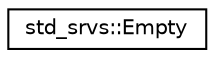 digraph "Graphical Class Hierarchy"
{
  edge [fontname="Helvetica",fontsize="10",labelfontname="Helvetica",labelfontsize="10"];
  node [fontname="Helvetica",fontsize="10",shape=record];
  rankdir="LR";
  Node1 [label="std_srvs::Empty",height=0.2,width=0.4,color="black", fillcolor="white", style="filled",URL="$classstd__srvs_1_1_empty.html"];
}
